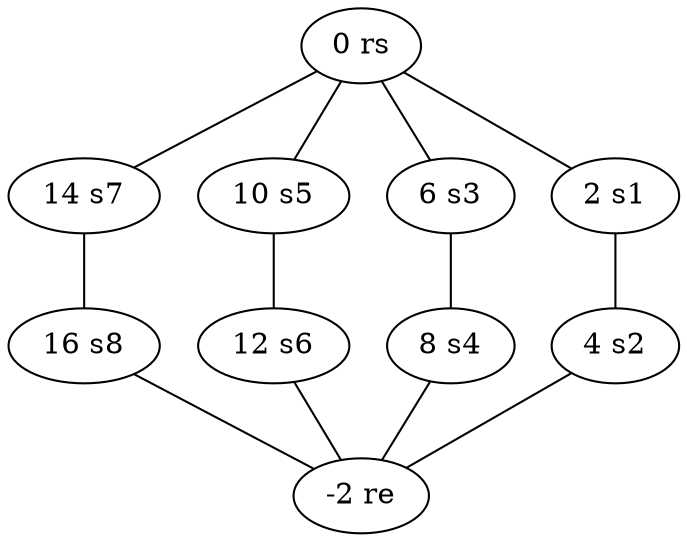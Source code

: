 graph 3 {
	"16 s8";
	"14 s7";
	"12 s6";
	"10 s5";
	"8 s4";
	"6 s3";
	"4 s2";
	"2 s1";
	"0 rs";
	"-2 re";
	"14 s7" -- "16 s8";
	"0 rs" -- "14 s7";
	"10 s5" -- "12 s6";
	"0 rs" -- "10 s5";
	"6 s3" -- "8 s4";
	"0 rs" -- "6 s3";
	"2 s1" -- "4 s2";
	"0 rs" -- "2 s1";
	"4 s2" -- "-2 re";
	"8 s4" -- "-2 re";
	"12 s6" -- "-2 re";
	"16 s8" -- "-2 re";
	}
